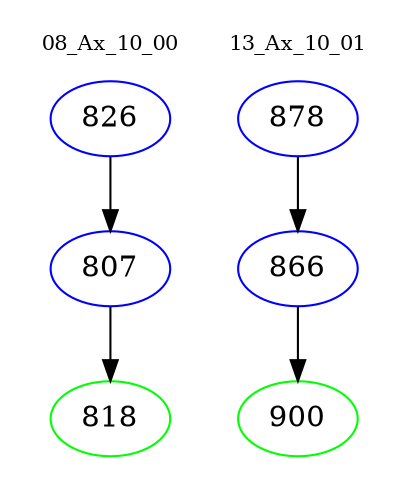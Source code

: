 digraph{
subgraph cluster_0 {
color = white
label = "08_Ax_10_00";
fontsize=10;
T0_826 [label="826", color="blue"]
T0_826 -> T0_807 [color="black"]
T0_807 [label="807", color="blue"]
T0_807 -> T0_818 [color="black"]
T0_818 [label="818", color="green"]
}
subgraph cluster_1 {
color = white
label = "13_Ax_10_01";
fontsize=10;
T1_878 [label="878", color="blue"]
T1_878 -> T1_866 [color="black"]
T1_866 [label="866", color="blue"]
T1_866 -> T1_900 [color="black"]
T1_900 [label="900", color="green"]
}
}
